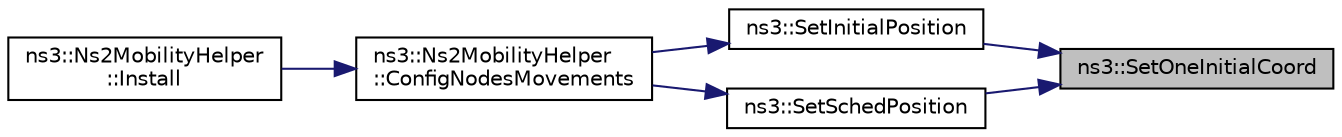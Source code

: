 digraph "ns3::SetOneInitialCoord"
{
 // LATEX_PDF_SIZE
  edge [fontname="Helvetica",fontsize="10",labelfontname="Helvetica",labelfontsize="10"];
  node [fontname="Helvetica",fontsize="10",shape=record];
  rankdir="RL";
  Node1 [label="ns3::SetOneInitialCoord",height=0.2,width=0.4,color="black", fillcolor="grey75", style="filled", fontcolor="black",tooltip="Add one coord to a vector position."];
  Node1 -> Node2 [dir="back",color="midnightblue",fontsize="10",style="solid",fontname="Helvetica"];
  Node2 [label="ns3::SetInitialPosition",height=0.2,width=0.4,color="black", fillcolor="white", style="filled",URL="$namespacens3.html#ac0a281186f351b540a57372d4124032c",tooltip="Set initial position for a node."];
  Node2 -> Node3 [dir="back",color="midnightblue",fontsize="10",style="solid",fontname="Helvetica"];
  Node3 [label="ns3::Ns2MobilityHelper\l::ConfigNodesMovements",height=0.2,width=0.4,color="black", fillcolor="white", style="filled",URL="$classns3_1_1_ns2_mobility_helper.html#a189ca299c6b01d3e96f2e2dba7a341ec",tooltip="Parses ns-2 mobility file to create ns-3 mobility events."];
  Node3 -> Node4 [dir="back",color="midnightblue",fontsize="10",style="solid",fontname="Helvetica"];
  Node4 [label="ns3::Ns2MobilityHelper\l::Install",height=0.2,width=0.4,color="black", fillcolor="white", style="filled",URL="$classns3_1_1_ns2_mobility_helper.html#a14358db40f0d769c5912214f55bb7216",tooltip=" "];
  Node1 -> Node5 [dir="back",color="midnightblue",fontsize="10",style="solid",fontname="Helvetica"];
  Node5 [label="ns3::SetSchedPosition",height=0.2,width=0.4,color="black", fillcolor="white", style="filled",URL="$namespacens3.html#ad0171060956d13fe6e048a14e04daea4",tooltip="Schedule a set of position for a node."];
  Node5 -> Node3 [dir="back",color="midnightblue",fontsize="10",style="solid",fontname="Helvetica"];
}
